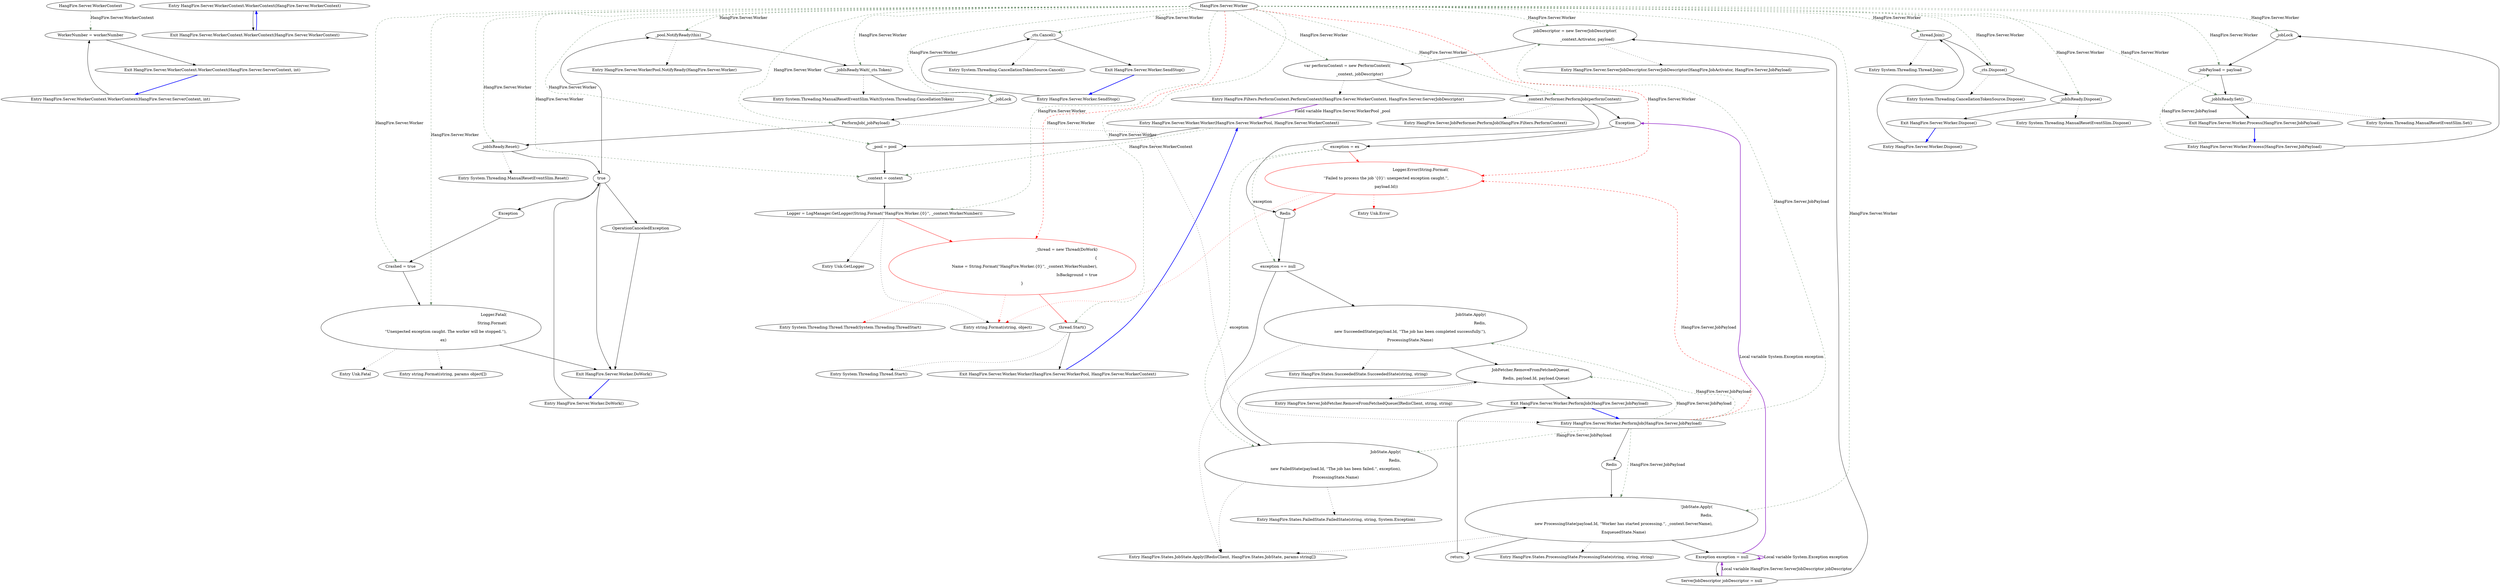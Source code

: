 digraph  {
n5 [label="HangFire.Server.WorkerContext", span=""];
n0 [label="Entry HangFire.Server.WorkerContext.WorkerContext(HangFire.Server.WorkerContext)", span="8-8", cluster="HangFire.Server.WorkerContext.WorkerContext(HangFire.Server.WorkerContext)"];
n1 [label="Exit HangFire.Server.WorkerContext.WorkerContext(HangFire.Server.WorkerContext)", span="8-8", cluster="HangFire.Server.WorkerContext.WorkerContext(HangFire.Server.WorkerContext)"];
n2 [label="Entry HangFire.Server.WorkerContext.WorkerContext(HangFire.Server.ServerContext, int)", span="13-13", cluster="HangFire.Server.WorkerContext.WorkerContext(HangFire.Server.ServerContext, int)"];
n3 [label="WorkerNumber = workerNumber", span="16-16", cluster="HangFire.Server.WorkerContext.WorkerContext(HangFire.Server.ServerContext, int)"];
n4 [label="Exit HangFire.Server.WorkerContext.WorkerContext(HangFire.Server.ServerContext, int)", span="13-13", cluster="HangFire.Server.WorkerContext.WorkerContext(HangFire.Server.ServerContext, int)"];
m0_66 [label="Entry HangFire.Server.ServerJobDescriptor.ServerJobDescriptor(HangFire.JobActivator, HangFire.Server.JobPayload)", span="10-10", cluster="HangFire.Server.ServerJobDescriptor.ServerJobDescriptor(HangFire.JobActivator, HangFire.Server.JobPayload)", file="SqlWriteTransaction.cs"];
m0_26 [label="Entry System.Threading.Thread.Join()", span="0-0", cluster="System.Threading.Thread.Join()", file="SqlWriteTransaction.cs"];
m0_44 [label="Entry System.Threading.ManualResetEventSlim.Reset()", span="0-0", cluster="System.Threading.ManualResetEventSlim.Reset()", file="SqlWriteTransaction.cs"];
m0_68 [label="Entry HangFire.Server.JobPerformer.PerformJob(HangFire.Filters.PerformContext)", span="33-33", cluster="HangFire.Server.JobPerformer.PerformJob(HangFire.Filters.PerformContext)", file="SqlWriteTransaction.cs"];
m0_45 [label="Entry string.Format(string, params object[])", span="0-0", cluster="string.Format(string, params object[])", file="SqlWriteTransaction.cs"];
m0_10 [label="Entry System.Threading.Thread.Start()", span="0-0", cluster="System.Threading.Thread.Start()", file="SqlWriteTransaction.cs"];
m0_27 [label="Entry System.Threading.CancellationTokenSource.Dispose()", span="0-0", cluster="System.Threading.CancellationTokenSource.Dispose()", file="SqlWriteTransaction.cs"];
m0_9 [label="Entry System.Threading.Thread.Thread(System.Threading.ThreadStart)", span="0-0", cluster="System.Threading.Thread.Thread(System.Threading.ThreadStart)", file="SqlWriteTransaction.cs"];
m0_7 [label="Entry string.Format(string, object)", span="0-0", cluster="string.Format(string, object)", file="SqlWriteTransaction.cs"];
m0_20 [label="Entry System.Threading.ManualResetEventSlim.Set()", span="0-0", cluster="System.Threading.ManualResetEventSlim.Set()", file="SqlWriteTransaction.cs"];
m0_14 [label="Entry System.Threading.CancellationTokenSource.Cancel()", span="0-0", cluster="System.Threading.CancellationTokenSource.Cancel()", file="SqlWriteTransaction.cs"];
m0_0 [label="Entry HangFire.Server.Worker.Worker(HangFire.Server.WorkerPool, HangFire.Server.WorkerContext)", span="31-31", cluster="HangFire.Server.Worker.Worker(HangFire.Server.WorkerPool, HangFire.Server.WorkerContext)", file="SqlWriteTransaction.cs"];
m0_1 [label="_pool = pool", span="33-33", cluster="HangFire.Server.Worker.Worker(HangFire.Server.WorkerPool, HangFire.Server.WorkerContext)", file="SqlWriteTransaction.cs"];
m0_2 [label="_context = context", span="34-34", cluster="HangFire.Server.Worker.Worker(HangFire.Server.WorkerPool, HangFire.Server.WorkerContext)", file="SqlWriteTransaction.cs"];
m0_3 [label="Logger = LogManager.GetLogger(String.Format(''HangFire.Worker.{0}'', _context.WorkerNumber))", span="36-36", cluster="HangFire.Server.Worker.Worker(HangFire.Server.WorkerPool, HangFire.Server.WorkerContext)", file="SqlWriteTransaction.cs"];
m0_4 [label="_thread = new Thread(DoWork)\r\n                {\r\n                    Name = String.Format(''HangFire.Worker.{0}'', _context.WorkerNumber),\r\n                    IsBackground = true\r\n                }", span="38-42", cluster="HangFire.Server.Worker.Worker(HangFire.Server.WorkerPool, HangFire.Server.WorkerContext)", color=red, community=0, file="SqlWriteTransaction.cs"];
m0_5 [label="_thread.Start()", span="43-43", cluster="HangFire.Server.Worker.Worker(HangFire.Server.WorkerPool, HangFire.Server.WorkerContext)", file="SqlWriteTransaction.cs"];
m0_6 [label="Exit HangFire.Server.Worker.Worker(HangFire.Server.WorkerPool, HangFire.Server.WorkerContext)", span="31-31", cluster="HangFire.Server.Worker.Worker(HangFire.Server.WorkerPool, HangFire.Server.WorkerContext)", file="SqlWriteTransaction.cs"];
m0_8 [label="Entry Unk.GetLogger", span="", cluster="Unk.GetLogger", file="SqlWriteTransaction.cs"];
m0_42 [label="Entry System.Threading.ManualResetEventSlim.Wait(System.Threading.CancellationToken)", span="0-0", cluster="System.Threading.ManualResetEventSlim.Wait(System.Threading.CancellationToken)", file="SqlWriteTransaction.cs"];
m0_29 [label="Entry HangFire.Server.Worker.DoWork()", span="88-88", cluster="HangFire.Server.Worker.DoWork()", file="SqlWriteTransaction.cs"];
m0_30 [label=true, span="92-92", cluster="HangFire.Server.Worker.DoWork()", file="SqlWriteTransaction.cs"];
m0_31 [label="_pool.NotifyReady(this)", span="94-94", cluster="HangFire.Server.Worker.DoWork()", file="SqlWriteTransaction.cs"];
m0_36 [label=OperationCanceledException, span="104-104", cluster="HangFire.Server.Worker.DoWork()", file="SqlWriteTransaction.cs"];
m0_37 [label=Exception, span="107-107", cluster="HangFire.Server.Worker.DoWork()", file="SqlWriteTransaction.cs"];
m0_32 [label="_jobIsReady.Wait(_cts.Token)", span="95-95", cluster="HangFire.Server.Worker.DoWork()", file="SqlWriteTransaction.cs"];
m0_33 [label=_jobLock, span="97-97", cluster="HangFire.Server.Worker.DoWork()", file="SqlWriteTransaction.cs"];
m0_34 [label="PerformJob(_jobPayload)", span="99-99", cluster="HangFire.Server.Worker.DoWork()", file="SqlWriteTransaction.cs"];
m0_35 [label="_jobIsReady.Reset()", span="100-100", cluster="HangFire.Server.Worker.DoWork()", file="SqlWriteTransaction.cs"];
m0_38 [label="Crashed = true", span="109-109", cluster="HangFire.Server.Worker.DoWork()", file="SqlWriteTransaction.cs"];
m0_39 [label="Logger.Fatal(\r\n                    String.Format(\r\n                        ''Unexpected exception caught. The worker will be stopped.''),\r\n                    ex)", span="110-113", cluster="HangFire.Server.Worker.DoWork()", file="SqlWriteTransaction.cs"];
m0_40 [label="Exit HangFire.Server.Worker.DoWork()", span="88-88", cluster="HangFire.Server.Worker.DoWork()", file="SqlWriteTransaction.cs"];
m0_71 [label="Entry HangFire.States.FailedState.FailedState(string, string, System.Exception)", span="10-10", cluster="HangFire.States.FailedState.FailedState(string, string, System.Exception)", file="SqlWriteTransaction.cs"];
m0_72 [label="Entry HangFire.Server.JobFetcher.RemoveFromFetchedQueue(IRedisClient, string, string)", span="90-90", cluster="HangFire.Server.JobFetcher.RemoveFromFetchedQueue(IRedisClient, string, string)", file="SqlWriteTransaction.cs"];
m0_64 [label="Entry HangFire.States.ProcessingState.ProcessingState(string, string, string)", span="10-10", cluster="HangFire.States.ProcessingState.ProcessingState(string, string, string)", file="SqlWriteTransaction.cs"];
m0_67 [label="Entry HangFire.Filters.PerformContext.PerformContext(HangFire.Server.WorkerContext, HangFire.Server.ServerJobDescriptor)", span="13-13", cluster="HangFire.Filters.PerformContext.PerformContext(HangFire.Server.WorkerContext, HangFire.Server.ServerJobDescriptor)", file="SqlWriteTransaction.cs"];
m0_46 [label="Entry Unk.Fatal", span="", cluster="Unk.Fatal", file="SqlWriteTransaction.cs"];
m0_70 [label="Entry HangFire.States.SucceededState.SucceededState(string, string)", span="12-12", cluster="HangFire.States.SucceededState.SucceededState(string, string)", file="SqlWriteTransaction.cs"];
m0_11 [label="Entry HangFire.Server.Worker.SendStop()", span="46-46", cluster="HangFire.Server.Worker.SendStop()", file="SqlWriteTransaction.cs"];
m0_12 [label="_cts.Cancel()", span="48-48", cluster="HangFire.Server.Worker.SendStop()", file="SqlWriteTransaction.cs"];
m0_13 [label="Exit HangFire.Server.Worker.SendStop()", span="46-46", cluster="HangFire.Server.Worker.SendStop()", file="SqlWriteTransaction.cs"];
m0_65 [label="Entry HangFire.States.JobState.Apply(IRedisClient, HangFire.States.JobState, params string[])", span="47-47", cluster="HangFire.States.JobState.Apply(IRedisClient, HangFire.States.JobState, params string[])", file="SqlWriteTransaction.cs"];
m0_41 [label="Entry HangFire.Server.WorkerPool.NotifyReady(HangFire.Server.Worker)", span="81-81", cluster="HangFire.Server.WorkerPool.NotifyReady(HangFire.Server.Worker)", file="SqlWriteTransaction.cs"];
m0_43 [label="Entry HangFire.Server.Worker.PerformJob(HangFire.Server.JobPayload)", span="118-118", cluster="HangFire.Server.Worker.PerformJob(HangFire.Server.JobPayload)", file="SqlWriteTransaction.cs"];
m0_47 [label=Redis, span="120-120", cluster="HangFire.Server.Worker.PerformJob(HangFire.Server.JobPayload)", file="SqlWriteTransaction.cs"];
m0_48 [label="!JobState.Apply(\r\n                    Redis,\r\n                    new ProcessingState(payload.Id, ''Worker has started processing.'', _context.ServerName),\r\n                    EnqueuedState.Name)", span="122-125", cluster="HangFire.Server.Worker.PerformJob(HangFire.Server.JobPayload)", file="SqlWriteTransaction.cs"];
m0_52 [label="jobDescriptor = new ServerJobDescriptor(\r\n                    _context.Activator, payload)", span="141-142", cluster="HangFire.Server.Worker.PerformJob(HangFire.Server.JobPayload)", file="SqlWriteTransaction.cs"];
m0_57 [label="Logger.Error(String.Format(\r\n                    ''Failed to process the job '{0}': unexpected exception caught.'',\r\n                    payload.Id))", span="153-155", cluster="HangFire.Server.Worker.PerformJob(HangFire.Server.JobPayload)", color=red, community=0, file="SqlWriteTransaction.cs"];
m0_60 [label="JobState.Apply(\r\n                        Redis,\r\n                        new SucceededState(payload.Id, ''The job has been completed successfully.''),\r\n                        ProcessingState.Name)", span="169-172", cluster="HangFire.Server.Worker.PerformJob(HangFire.Server.JobPayload)", file="SqlWriteTransaction.cs"];
m0_61 [label="JobState.Apply(\r\n                        Redis,\r\n                        new FailedState(payload.Id, ''The job has been failed.'', exception),\r\n                        ProcessingState.Name)", span="176-179", cluster="HangFire.Server.Worker.PerformJob(HangFire.Server.JobPayload)", file="SqlWriteTransaction.cs"];
m0_62 [label="JobFetcher.RemoveFromFetchedQueue(\r\n                    Redis, payload.Id, payload.Queue)", span="187-188", cluster="HangFire.Server.Worker.PerformJob(HangFire.Server.JobPayload)", file="SqlWriteTransaction.cs"];
m0_49 [label="return;", span="127-127", cluster="HangFire.Server.Worker.PerformJob(HangFire.Server.JobPayload)", file="SqlWriteTransaction.cs"];
m0_50 [label="Exception exception = null", span="136-136", cluster="HangFire.Server.Worker.PerformJob(HangFire.Server.JobPayload)", file="SqlWriteTransaction.cs"];
m0_51 [label="ServerJobDescriptor jobDescriptor = null", span="138-138", cluster="HangFire.Server.Worker.PerformJob(HangFire.Server.JobPayload)", file="SqlWriteTransaction.cs"];
m0_53 [label="var performContext = new PerformContext(\r\n                    _context, jobDescriptor)", span="144-145", cluster="HangFire.Server.Worker.PerformJob(HangFire.Server.JobPayload)", file="SqlWriteTransaction.cs"];
m0_54 [label="_context.Performer.PerformJob(performContext)", span="147-147", cluster="HangFire.Server.Worker.PerformJob(HangFire.Server.JobPayload)", file="SqlWriteTransaction.cs"];
m0_55 [label=Exception, span="149-149", cluster="HangFire.Server.Worker.PerformJob(HangFire.Server.JobPayload)", file="SqlWriteTransaction.cs"];
m0_58 [label=Redis, span="165-165", cluster="HangFire.Server.Worker.PerformJob(HangFire.Server.JobPayload)", file="SqlWriteTransaction.cs"];
m0_56 [label="exception = ex", span="151-151", cluster="HangFire.Server.Worker.PerformJob(HangFire.Server.JobPayload)", file="SqlWriteTransaction.cs"];
m0_59 [label="exception == null", span="167-167", cluster="HangFire.Server.Worker.PerformJob(HangFire.Server.JobPayload)", file="SqlWriteTransaction.cs"];
m0_63 [label="Exit HangFire.Server.Worker.PerformJob(HangFire.Server.JobPayload)", span="118-118", cluster="HangFire.Server.Worker.PerformJob(HangFire.Server.JobPayload)", file="SqlWriteTransaction.cs"];
m0_21 [label="Entry HangFire.Server.Worker.Dispose()", span="79-79", cluster="HangFire.Server.Worker.Dispose()", file="SqlWriteTransaction.cs"];
m0_22 [label="_thread.Join()", span="81-81", cluster="HangFire.Server.Worker.Dispose()", file="SqlWriteTransaction.cs"];
m0_23 [label="_cts.Dispose()", span="83-83", cluster="HangFire.Server.Worker.Dispose()", file="SqlWriteTransaction.cs"];
m0_24 [label="_jobIsReady.Dispose()", span="84-84", cluster="HangFire.Server.Worker.Dispose()", file="SqlWriteTransaction.cs"];
m0_25 [label="Exit HangFire.Server.Worker.Dispose()", span="79-79", cluster="HangFire.Server.Worker.Dispose()", file="SqlWriteTransaction.cs"];
m0_69 [label="Entry Unk.Error", span="", cluster="Unk.Error", file="SqlWriteTransaction.cs"];
m0_28 [label="Entry System.Threading.ManualResetEventSlim.Dispose()", span="0-0", cluster="System.Threading.ManualResetEventSlim.Dispose()", file="SqlWriteTransaction.cs"];
m0_15 [label="Entry HangFire.Server.Worker.Process(HangFire.Server.JobPayload)", span="69-69", cluster="HangFire.Server.Worker.Process(HangFire.Server.JobPayload)", file="SqlWriteTransaction.cs"];
m0_16 [label=_jobLock, span="71-71", cluster="HangFire.Server.Worker.Process(HangFire.Server.JobPayload)", file="SqlWriteTransaction.cs"];
m0_17 [label="_jobPayload = payload", span="73-73", cluster="HangFire.Server.Worker.Process(HangFire.Server.JobPayload)", file="SqlWriteTransaction.cs"];
m0_18 [label="_jobIsReady.Set()", span="76-76", cluster="HangFire.Server.Worker.Process(HangFire.Server.JobPayload)", file="SqlWriteTransaction.cs"];
m0_19 [label="Exit HangFire.Server.Worker.Process(HangFire.Server.JobPayload)", span="69-69", cluster="HangFire.Server.Worker.Process(HangFire.Server.JobPayload)", file="SqlWriteTransaction.cs"];
m0_73 [label="HangFire.Server.Worker", span="", file="SqlWriteTransaction.cs"];
n5 -> n3  [key=1, style=dashed, color=darkseagreen4, label="HangFire.Server.WorkerContext"];
n0 -> n1  [key=0, style=solid];
n1 -> n0  [key=0, style=bold, color=blue];
n2 -> n3  [key=0, style=solid];
n3 -> n4  [key=0, style=solid];
n4 -> n2  [key=0, style=bold, color=blue];
m0_0 -> m0_1  [key=0, style=solid];
m0_0 -> m0_2  [key=1, style=dashed, color=darkseagreen4, label="HangFire.Server.WorkerContext"];
m0_1 -> m0_2  [key=0, style=solid];
m0_2 -> m0_3  [key=0, style=solid];
m0_3 -> m0_4  [key=0, style=solid, color=red];
m0_3 -> m0_7  [key=2, style=dotted];
m0_3 -> m0_8  [key=2, style=dotted];
m0_4 -> m0_5  [key=0, style=solid, color=red];
m0_4 -> m0_9  [key=2, style=dotted, color=red];
m0_4 -> m0_7  [key=2, style=dotted, color=red];
m0_5 -> m0_6  [key=0, style=solid];
m0_5 -> m0_10  [key=2, style=dotted];
m0_6 -> m0_0  [key=0, style=bold, color=blue];
m0_29 -> m0_30  [key=0, style=solid];
m0_30 -> m0_31  [key=0, style=solid];
m0_30 -> m0_36  [key=0, style=solid];
m0_30 -> m0_37  [key=0, style=solid];
m0_30 -> m0_40  [key=0, style=solid];
m0_31 -> m0_32  [key=0, style=solid];
m0_31 -> m0_41  [key=2, style=dotted];
m0_36 -> m0_40  [key=0, style=solid];
m0_37 -> m0_38  [key=0, style=solid];
m0_32 -> m0_33  [key=0, style=solid];
m0_32 -> m0_42  [key=2, style=dotted];
m0_33 -> m0_34  [key=0, style=solid];
m0_34 -> m0_35  [key=0, style=solid];
m0_34 -> m0_43  [key=2, style=dotted];
m0_35 -> m0_30  [key=0, style=solid];
m0_35 -> m0_44  [key=2, style=dotted];
m0_38 -> m0_39  [key=0, style=solid];
m0_39 -> m0_40  [key=0, style=solid];
m0_39 -> m0_45  [key=2, style=dotted];
m0_39 -> m0_46  [key=2, style=dotted];
m0_40 -> m0_29  [key=0, style=bold, color=blue];
m0_67 -> m0_0  [key=3, color=darkorchid, style=bold, label="Field variable HangFire.Server.WorkerPool _pool"];
m0_11 -> m0_12  [key=0, style=solid];
m0_12 -> m0_13  [key=0, style=solid];
m0_12 -> m0_14  [key=2, style=dotted];
m0_13 -> m0_11  [key=0, style=bold, color=blue];
m0_43 -> m0_47  [key=0, style=solid];
m0_43 -> m0_48  [key=1, style=dashed, color=darkseagreen4, label="HangFire.Server.JobPayload"];
m0_43 -> m0_52  [key=1, style=dashed, color=darkseagreen4, label="HangFire.Server.JobPayload"];
m0_43 -> m0_57  [key=1, style=dashed, color=red, label="HangFire.Server.JobPayload"];
m0_43 -> m0_60  [key=1, style=dashed, color=darkseagreen4, label="HangFire.Server.JobPayload"];
m0_43 -> m0_61  [key=1, style=dashed, color=darkseagreen4, label="HangFire.Server.JobPayload"];
m0_43 -> m0_62  [key=1, style=dashed, color=darkseagreen4, label="HangFire.Server.JobPayload"];
m0_47 -> m0_48  [key=0, style=solid];
m0_48 -> m0_49  [key=0, style=solid];
m0_48 -> m0_50  [key=0, style=solid];
m0_48 -> m0_64  [key=2, style=dotted];
m0_48 -> m0_65  [key=2, style=dotted];
m0_52 -> m0_53  [key=0, style=solid];
m0_52 -> m0_66  [key=2, style=dotted];
m0_57 -> m0_58  [key=0, style=solid, color=red];
m0_57 -> m0_7  [key=2, style=dotted, color=red];
m0_57 -> m0_69  [key=2, style=dotted, color=red];
m0_60 -> m0_62  [key=0, style=solid];
m0_60 -> m0_70  [key=2, style=dotted];
m0_60 -> m0_65  [key=2, style=dotted];
m0_61 -> m0_62  [key=0, style=solid];
m0_61 -> m0_71  [key=2, style=dotted];
m0_61 -> m0_65  [key=2, style=dotted];
m0_62 -> m0_63  [key=0, style=solid];
m0_62 -> m0_72  [key=2, style=dotted];
m0_49 -> m0_63  [key=0, style=solid];
m0_50 -> m0_51  [key=0, style=solid];
m0_50 -> m0_50  [key=3, color=darkorchid, style=bold, label="Local variable System.Exception exception"];
m0_50 -> m0_55  [key=3, color=darkorchid, style=bold, label="Local variable System.Exception exception"];
m0_51 -> m0_52  [key=0, style=solid];
m0_51 -> m0_50  [key=3, color=darkorchid, style=bold, label="Local variable HangFire.Server.ServerJobDescriptor jobDescriptor"];
m0_53 -> m0_54  [key=0, style=solid];
m0_53 -> m0_67  [key=2, style=dotted];
m0_54 -> m0_55  [key=0, style=solid];
m0_54 -> m0_58  [key=0, style=solid];
m0_54 -> m0_68  [key=2, style=dotted];
m0_55 -> m0_56  [key=0, style=solid];
m0_58 -> m0_59  [key=0, style=solid];
m0_56 -> m0_57  [key=0, style=solid, color=red];
m0_56 -> m0_59  [key=1, style=dashed, color=darkseagreen4, label=exception];
m0_56 -> m0_61  [key=1, style=dashed, color=darkseagreen4, label=exception];
m0_59 -> m0_60  [key=0, style=solid];
m0_59 -> m0_61  [key=0, style=solid];
m0_63 -> m0_43  [key=0, style=bold, color=blue];
m0_21 -> m0_22  [key=0, style=solid];
m0_22 -> m0_23  [key=0, style=solid];
m0_22 -> m0_26  [key=2, style=dotted];
m0_23 -> m0_24  [key=0, style=solid];
m0_23 -> m0_27  [key=2, style=dotted];
m0_24 -> m0_25  [key=0, style=solid];
m0_24 -> m0_28  [key=2, style=dotted];
m0_25 -> m0_21  [key=0, style=bold, color=blue];
m0_15 -> m0_16  [key=0, style=solid];
m0_15 -> m0_17  [key=1, style=dashed, color=darkseagreen4, label="HangFire.Server.JobPayload"];
m0_16 -> m0_17  [key=0, style=solid];
m0_17 -> m0_18  [key=0, style=solid];
m0_18 -> m0_19  [key=0, style=solid];
m0_18 -> m0_20  [key=2, style=dotted];
m0_19 -> m0_15  [key=0, style=bold, color=blue];
m0_73 -> m0_1  [key=1, style=dashed, color=darkseagreen4, label="HangFire.Server.Worker"];
m0_73 -> m0_2  [key=1, style=dashed, color=darkseagreen4, label="HangFire.Server.Worker"];
m0_73 -> m0_3  [key=1, style=dashed, color=darkseagreen4, label="HangFire.Server.Worker"];
m0_73 -> m0_4  [key=1, style=dashed, color=red, label="HangFire.Server.Worker"];
m0_73 -> m0_5  [key=1, style=dashed, color=darkseagreen4, label="HangFire.Server.Worker"];
m0_73 -> m0_12  [key=1, style=dashed, color=darkseagreen4, label="HangFire.Server.Worker"];
m0_73 -> m0_16  [key=1, style=dashed, color=darkseagreen4, label="HangFire.Server.Worker"];
m0_73 -> m0_17  [key=1, style=dashed, color=darkseagreen4, label="HangFire.Server.Worker"];
m0_73 -> m0_18  [key=1, style=dashed, color=darkseagreen4, label="HangFire.Server.Worker"];
m0_73 -> m0_22  [key=1, style=dashed, color=darkseagreen4, label="HangFire.Server.Worker"];
m0_73 -> m0_23  [key=1, style=dashed, color=darkseagreen4, label="HangFire.Server.Worker"];
m0_73 -> m0_24  [key=1, style=dashed, color=darkseagreen4, label="HangFire.Server.Worker"];
m0_73 -> m0_31  [key=1, style=dashed, color=darkseagreen4, label="HangFire.Server.Worker"];
m0_73 -> m0_32  [key=1, style=dashed, color=darkseagreen4, label="HangFire.Server.Worker"];
m0_73 -> m0_33  [key=1, style=dashed, color=darkseagreen4, label="HangFire.Server.Worker"];
m0_73 -> m0_34  [key=1, style=dashed, color=darkseagreen4, label="HangFire.Server.Worker"];
m0_73 -> m0_35  [key=1, style=dashed, color=darkseagreen4, label="HangFire.Server.Worker"];
m0_73 -> m0_38  [key=1, style=dashed, color=darkseagreen4, label="HangFire.Server.Worker"];
m0_73 -> m0_39  [key=1, style=dashed, color=darkseagreen4, label="HangFire.Server.Worker"];
m0_73 -> m0_48  [key=1, style=dashed, color=darkseagreen4, label="HangFire.Server.Worker"];
m0_73 -> m0_52  [key=1, style=dashed, color=darkseagreen4, label="HangFire.Server.Worker"];
m0_73 -> m0_53  [key=1, style=dashed, color=darkseagreen4, label="HangFire.Server.Worker"];
m0_73 -> m0_54  [key=1, style=dashed, color=darkseagreen4, label="HangFire.Server.Worker"];
m0_73 -> m0_57  [key=1, style=dashed, color=red, label="HangFire.Server.Worker"];
}
